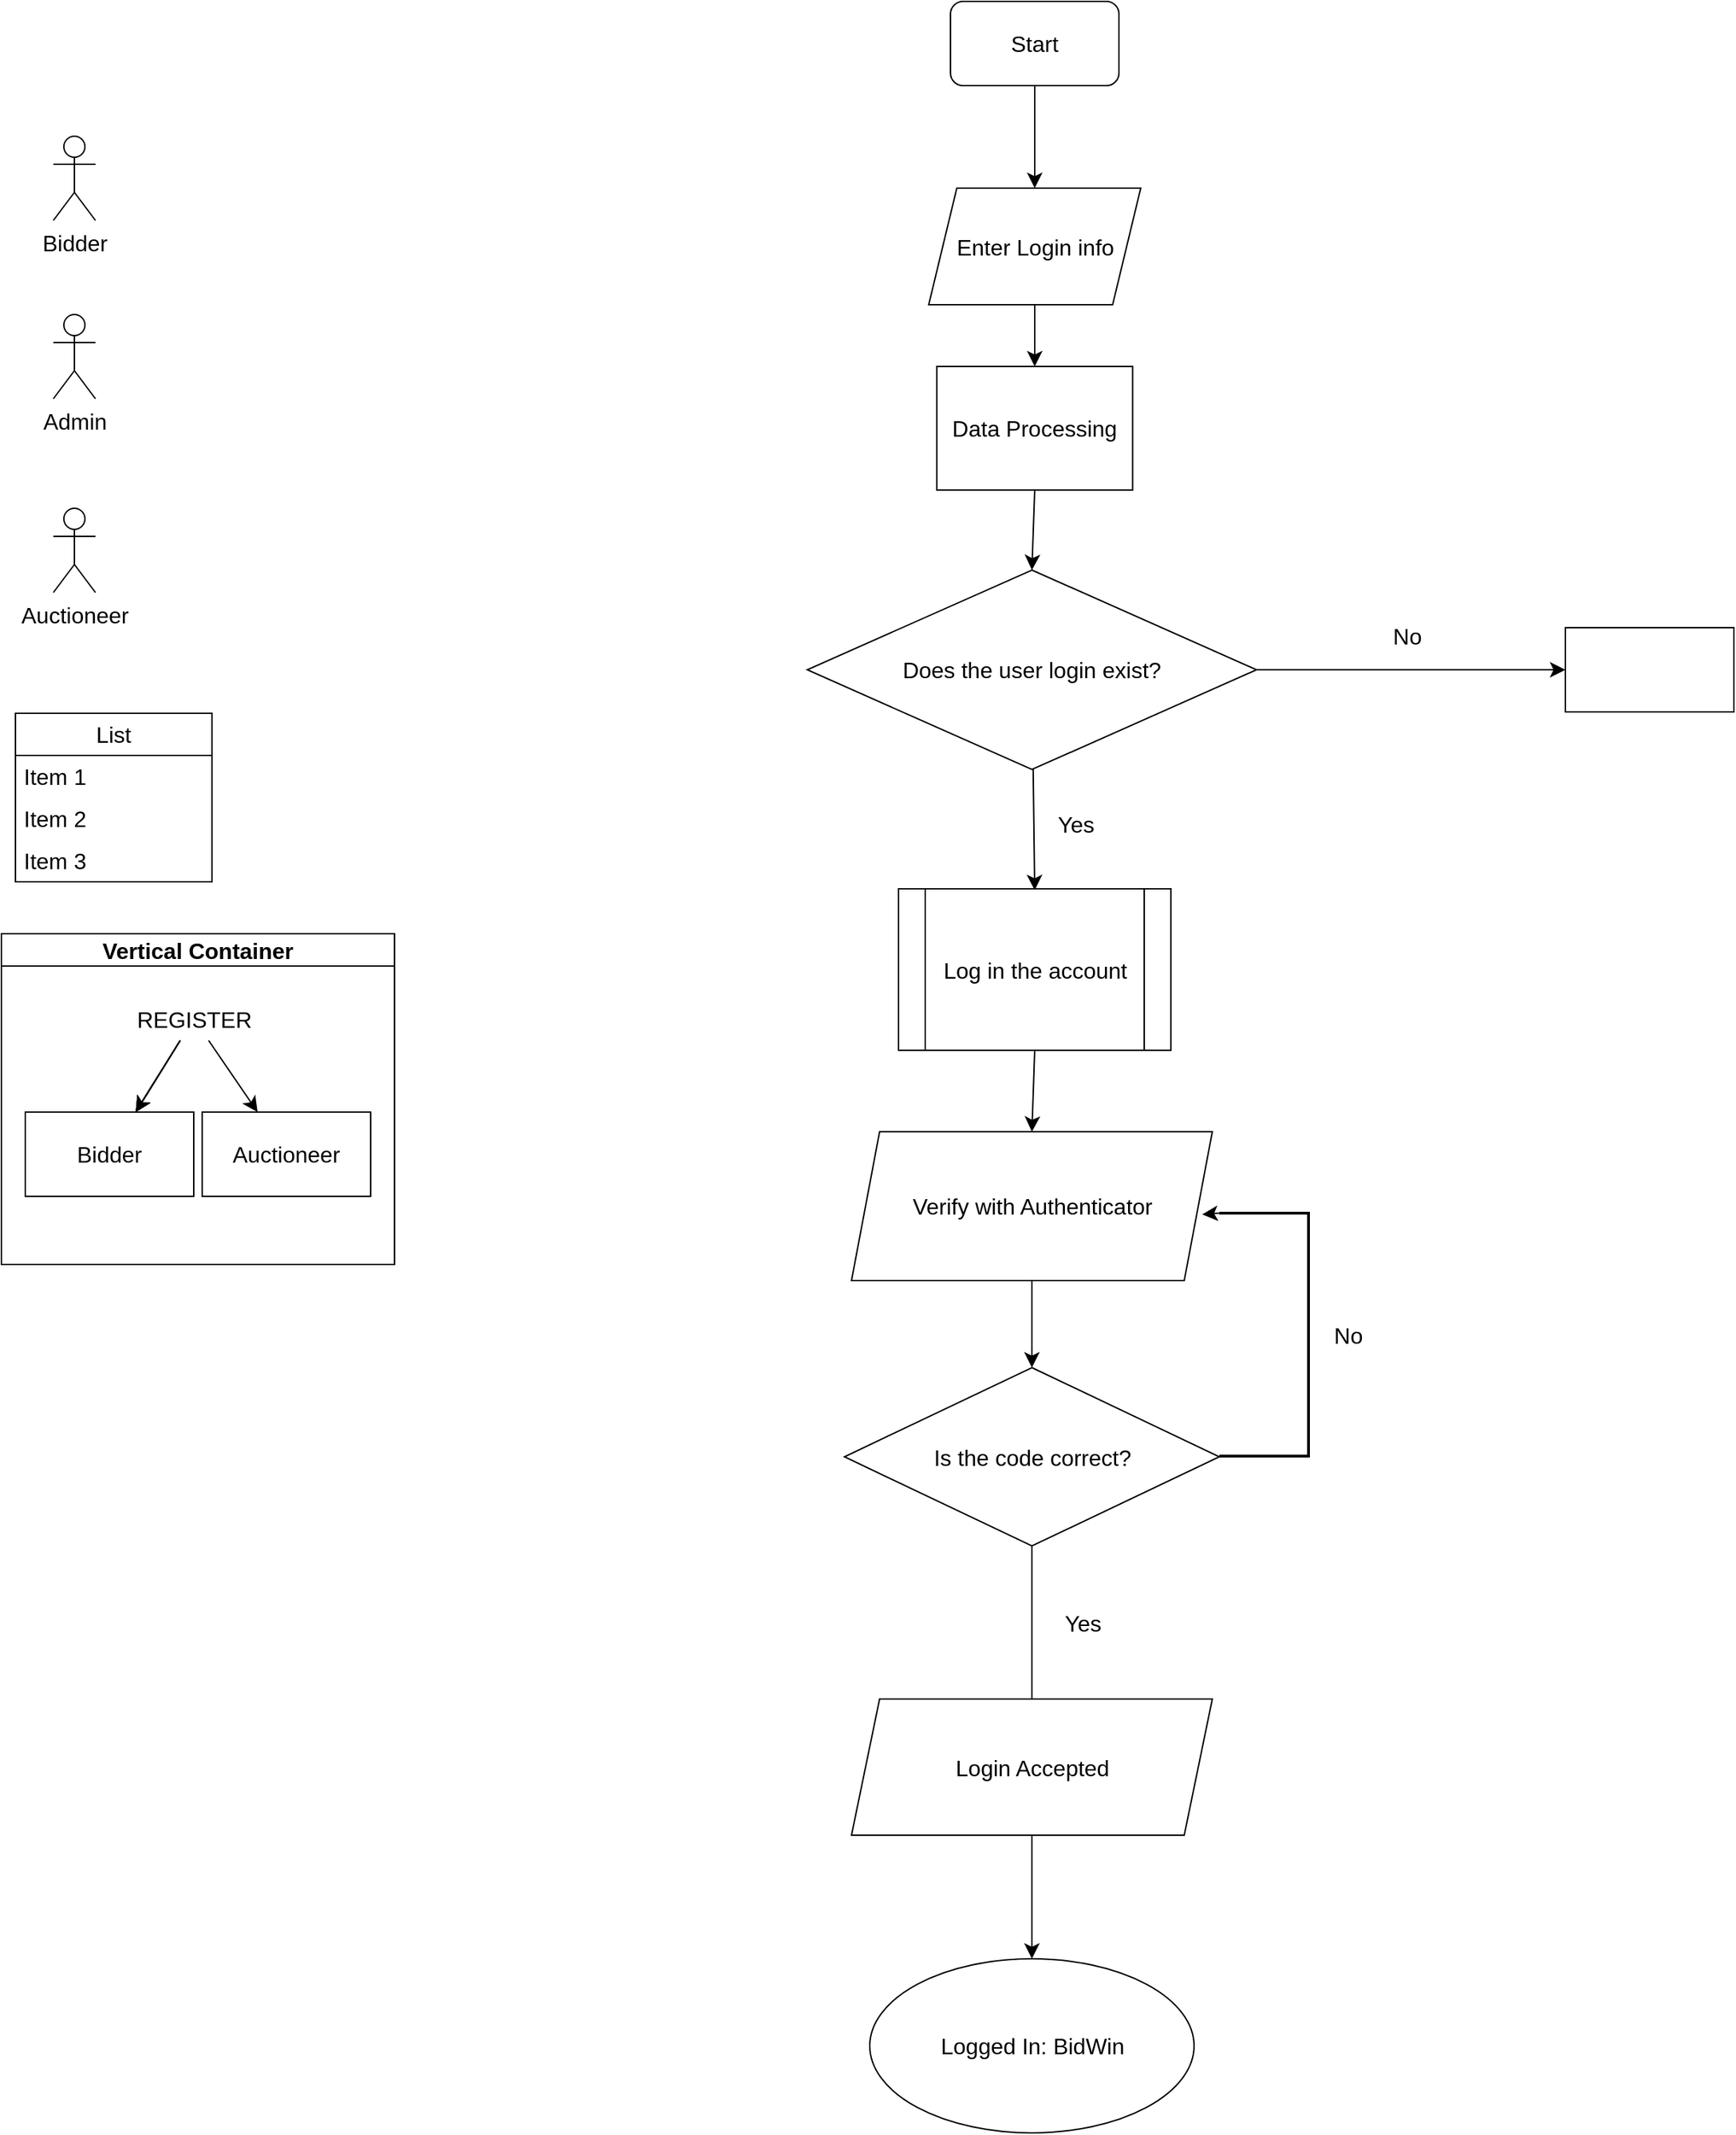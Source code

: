 <mxfile version="21.3.2" type="github">
  <diagram name="Page-1" id="zpdPBajTg8lWaTaqJfvn">
    <mxGraphModel dx="2127" dy="1438" grid="0" gridSize="10" guides="1" tooltips="1" connect="1" arrows="1" fold="1" page="0" pageScale="1" pageWidth="827" pageHeight="1169" math="0" shadow="0">
      <root>
        <mxCell id="0" />
        <mxCell id="1" parent="0" />
        <mxCell id="NegzNzx1tmiyndpB6ov7-1" value="Bidder&lt;br&gt;" style="shape=umlActor;verticalLabelPosition=bottom;verticalAlign=top;html=1;outlineConnect=0;fontSize=16;" parent="1" vertex="1">
          <mxGeometry x="-196" y="-121" width="30" height="60" as="geometry" />
        </mxCell>
        <mxCell id="NegzNzx1tmiyndpB6ov7-2" value="Auctioneer" style="shape=umlActor;verticalLabelPosition=bottom;verticalAlign=top;html=1;outlineConnect=0;fontSize=16;" parent="1" vertex="1">
          <mxGeometry x="-196" y="144" width="30" height="60" as="geometry" />
        </mxCell>
        <mxCell id="NegzNzx1tmiyndpB6ov7-4" value="Admin&lt;br&gt;" style="shape=umlActor;verticalLabelPosition=bottom;verticalAlign=top;html=1;outlineConnect=0;fontSize=16;" parent="1" vertex="1">
          <mxGeometry x="-196" y="6" width="30" height="60" as="geometry" />
        </mxCell>
        <mxCell id="NegzNzx1tmiyndpB6ov7-17" value="List" style="swimlane;fontStyle=0;childLayout=stackLayout;horizontal=1;startSize=30;horizontalStack=0;resizeParent=1;resizeParentMax=0;resizeLast=0;collapsible=1;marginBottom=0;whiteSpace=wrap;html=1;fontSize=16;" parent="1" vertex="1">
          <mxGeometry x="-223" y="290" width="140" height="120" as="geometry" />
        </mxCell>
        <mxCell id="NegzNzx1tmiyndpB6ov7-18" value="Item 1" style="text;strokeColor=none;fillColor=none;align=left;verticalAlign=middle;spacingLeft=4;spacingRight=4;overflow=hidden;points=[[0,0.5],[1,0.5]];portConstraint=eastwest;rotatable=0;whiteSpace=wrap;html=1;fontSize=16;" parent="NegzNzx1tmiyndpB6ov7-17" vertex="1">
          <mxGeometry y="30" width="140" height="30" as="geometry" />
        </mxCell>
        <mxCell id="NegzNzx1tmiyndpB6ov7-19" value="Item 2" style="text;strokeColor=none;fillColor=none;align=left;verticalAlign=middle;spacingLeft=4;spacingRight=4;overflow=hidden;points=[[0,0.5],[1,0.5]];portConstraint=eastwest;rotatable=0;whiteSpace=wrap;html=1;fontSize=16;" parent="NegzNzx1tmiyndpB6ov7-17" vertex="1">
          <mxGeometry y="60" width="140" height="30" as="geometry" />
        </mxCell>
        <mxCell id="NegzNzx1tmiyndpB6ov7-20" value="Item 3" style="text;strokeColor=none;fillColor=none;align=left;verticalAlign=middle;spacingLeft=4;spacingRight=4;overflow=hidden;points=[[0,0.5],[1,0.5]];portConstraint=eastwest;rotatable=0;whiteSpace=wrap;html=1;fontSize=16;" parent="NegzNzx1tmiyndpB6ov7-17" vertex="1">
          <mxGeometry y="90" width="140" height="30" as="geometry" />
        </mxCell>
        <mxCell id="NegzNzx1tmiyndpB6ov7-27" value="Vertical Container" style="swimlane;whiteSpace=wrap;html=1;fontSize=16;" parent="1" vertex="1">
          <mxGeometry x="-233" y="447" width="280" height="235.5" as="geometry" />
        </mxCell>
        <mxCell id="NegzNzx1tmiyndpB6ov7-30" value="" style="edgeStyle=none;curved=1;rounded=0;orthogonalLoop=1;jettySize=auto;html=1;fontSize=12;startSize=8;endSize=8;" parent="NegzNzx1tmiyndpB6ov7-27" source="NegzNzx1tmiyndpB6ov7-28" target="NegzNzx1tmiyndpB6ov7-29" edge="1">
          <mxGeometry relative="1" as="geometry" />
        </mxCell>
        <mxCell id="NegzNzx1tmiyndpB6ov7-31" value="" style="edgeStyle=none;curved=1;rounded=0;orthogonalLoop=1;jettySize=auto;html=1;fontSize=12;startSize=8;endSize=8;" parent="NegzNzx1tmiyndpB6ov7-27" source="NegzNzx1tmiyndpB6ov7-28" target="NegzNzx1tmiyndpB6ov7-29" edge="1">
          <mxGeometry relative="1" as="geometry" />
        </mxCell>
        <mxCell id="NegzNzx1tmiyndpB6ov7-32" value="" style="edgeStyle=none;curved=1;rounded=0;orthogonalLoop=1;jettySize=auto;html=1;fontSize=12;startSize=8;endSize=8;" parent="NegzNzx1tmiyndpB6ov7-27" source="NegzNzx1tmiyndpB6ov7-28" target="NegzNzx1tmiyndpB6ov7-29" edge="1">
          <mxGeometry relative="1" as="geometry" />
        </mxCell>
        <mxCell id="NegzNzx1tmiyndpB6ov7-28" value="REGISTER" style="text;html=1;align=center;verticalAlign=middle;resizable=0;points=[];autosize=1;strokeColor=none;fillColor=none;fontSize=16;" parent="NegzNzx1tmiyndpB6ov7-27" vertex="1">
          <mxGeometry x="87" y="45" width="100" height="31" as="geometry" />
        </mxCell>
        <mxCell id="NegzNzx1tmiyndpB6ov7-29" value="Bidder" style="whiteSpace=wrap;html=1;fontSize=16;" parent="NegzNzx1tmiyndpB6ov7-27" vertex="1">
          <mxGeometry x="17" y="127" width="120" height="60" as="geometry" />
        </mxCell>
        <mxCell id="NegzNzx1tmiyndpB6ov7-33" value="Auctioneer" style="whiteSpace=wrap;html=1;fontSize=16;" parent="NegzNzx1tmiyndpB6ov7-27" vertex="1">
          <mxGeometry x="143" y="127" width="120" height="60" as="geometry" />
        </mxCell>
        <mxCell id="NegzNzx1tmiyndpB6ov7-34" value="" style="edgeStyle=none;curved=1;rounded=0;orthogonalLoop=1;jettySize=auto;html=1;fontSize=12;startSize=8;endSize=8;" parent="NegzNzx1tmiyndpB6ov7-27" source="NegzNzx1tmiyndpB6ov7-28" target="NegzNzx1tmiyndpB6ov7-33" edge="1">
          <mxGeometry relative="1" as="geometry" />
        </mxCell>
        <mxCell id="NegzNzx1tmiyndpB6ov7-68" style="edgeStyle=none;curved=1;rounded=0;orthogonalLoop=1;jettySize=auto;html=1;exitX=0.5;exitY=1;exitDx=0;exitDy=0;entryX=0.5;entryY=0;entryDx=0;entryDy=0;fontSize=12;startSize=8;endSize=8;" parent="1" source="NegzNzx1tmiyndpB6ov7-35" target="NegzNzx1tmiyndpB6ov7-36" edge="1">
          <mxGeometry relative="1" as="geometry" />
        </mxCell>
        <mxCell id="NegzNzx1tmiyndpB6ov7-35" value="Start" style="rounded=1;whiteSpace=wrap;html=1;fontSize=16;" parent="1" vertex="1">
          <mxGeometry x="443" y="-217" width="120" height="60" as="geometry" />
        </mxCell>
        <mxCell id="NegzNzx1tmiyndpB6ov7-67" style="edgeStyle=none;curved=1;rounded=0;orthogonalLoop=1;jettySize=auto;html=1;exitX=0.5;exitY=1;exitDx=0;exitDy=0;entryX=0.5;entryY=0;entryDx=0;entryDy=0;fontSize=12;startSize=8;endSize=8;" parent="1" source="NegzNzx1tmiyndpB6ov7-36" target="NegzNzx1tmiyndpB6ov7-37" edge="1">
          <mxGeometry relative="1" as="geometry" />
        </mxCell>
        <mxCell id="NegzNzx1tmiyndpB6ov7-36" value="Enter Login info" style="shape=parallelogram;perimeter=parallelogramPerimeter;whiteSpace=wrap;html=1;fixedSize=1;fontSize=16;" parent="1" vertex="1">
          <mxGeometry x="427.5" y="-84" width="151" height="83" as="geometry" />
        </mxCell>
        <mxCell id="NegzNzx1tmiyndpB6ov7-66" style="edgeStyle=none;curved=1;rounded=0;orthogonalLoop=1;jettySize=auto;html=1;exitX=0.5;exitY=1;exitDx=0;exitDy=0;entryX=0.5;entryY=0;entryDx=0;entryDy=0;fontSize=12;startSize=8;endSize=8;" parent="1" source="NegzNzx1tmiyndpB6ov7-37" target="NegzNzx1tmiyndpB6ov7-38" edge="1">
          <mxGeometry relative="1" as="geometry" />
        </mxCell>
        <mxCell id="NegzNzx1tmiyndpB6ov7-37" value="Data Processing" style="rounded=0;whiteSpace=wrap;html=1;fontSize=16;" parent="1" vertex="1">
          <mxGeometry x="433.25" y="43" width="139.5" height="88" as="geometry" />
        </mxCell>
        <mxCell id="NegzNzx1tmiyndpB6ov7-43" style="edgeStyle=none;curved=1;rounded=0;orthogonalLoop=1;jettySize=auto;html=1;entryX=0.5;entryY=0;entryDx=0;entryDy=0;fontSize=12;startSize=8;endSize=8;" parent="1" source="NegzNzx1tmiyndpB6ov7-38" edge="1">
          <mxGeometry relative="1" as="geometry">
            <mxPoint x="503" y="416" as="targetPoint" />
          </mxGeometry>
        </mxCell>
        <mxCell id="NegzNzx1tmiyndpB6ov7-49" value="" style="edgeStyle=none;curved=1;rounded=0;orthogonalLoop=1;jettySize=auto;html=1;fontSize=12;startSize=8;endSize=8;" parent="1" source="NegzNzx1tmiyndpB6ov7-38" target="NegzNzx1tmiyndpB6ov7-48" edge="1">
          <mxGeometry relative="1" as="geometry" />
        </mxCell>
        <mxCell id="NegzNzx1tmiyndpB6ov7-38" value="Does the user login exist?" style="rhombus;whiteSpace=wrap;html=1;fontSize=16;" parent="1" vertex="1">
          <mxGeometry x="341" y="188" width="320" height="142" as="geometry" />
        </mxCell>
        <mxCell id="NegzNzx1tmiyndpB6ov7-44" value="Yes" style="text;html=1;align=center;verticalAlign=middle;resizable=0;points=[];autosize=1;strokeColor=none;fillColor=none;fontSize=16;" parent="1" vertex="1">
          <mxGeometry x="510" y="353" width="44" height="31" as="geometry" />
        </mxCell>
        <mxCell id="NegzNzx1tmiyndpB6ov7-64" style="edgeStyle=none;curved=1;rounded=0;orthogonalLoop=1;jettySize=auto;html=1;exitX=0.5;exitY=1;exitDx=0;exitDy=0;entryX=0.5;entryY=0;entryDx=0;entryDy=0;fontSize=12;startSize=8;endSize=8;" parent="1" source="NegzNzx1tmiyndpB6ov7-47" target="NegzNzx1tmiyndpB6ov7-51" edge="1">
          <mxGeometry relative="1" as="geometry" />
        </mxCell>
        <mxCell id="NegzNzx1tmiyndpB6ov7-47" value="Log in the account" style="shape=process;whiteSpace=wrap;html=1;backgroundOutline=1;fontSize=16;" parent="1" vertex="1">
          <mxGeometry x="406" y="415" width="194" height="115" as="geometry" />
        </mxCell>
        <mxCell id="NegzNzx1tmiyndpB6ov7-48" value="" style="whiteSpace=wrap;html=1;fontSize=16;" parent="1" vertex="1">
          <mxGeometry x="881" y="229" width="120" height="60" as="geometry" />
        </mxCell>
        <mxCell id="NegzNzx1tmiyndpB6ov7-50" value="No" style="text;html=1;align=center;verticalAlign=middle;resizable=0;points=[];autosize=1;strokeColor=none;fillColor=none;fontSize=16;" parent="1" vertex="1">
          <mxGeometry x="749" y="219" width="38" height="31" as="geometry" />
        </mxCell>
        <mxCell id="NegzNzx1tmiyndpB6ov7-65" style="edgeStyle=none;curved=1;rounded=0;orthogonalLoop=1;jettySize=auto;html=1;exitX=0.5;exitY=1;exitDx=0;exitDy=0;entryX=0.5;entryY=0;entryDx=0;entryDy=0;fontSize=12;startSize=8;endSize=8;" parent="1" source="NegzNzx1tmiyndpB6ov7-51" target="NegzNzx1tmiyndpB6ov7-52" edge="1">
          <mxGeometry relative="1" as="geometry" />
        </mxCell>
        <mxCell id="NegzNzx1tmiyndpB6ov7-51" value="Verify with Authenticator" style="shape=parallelogram;perimeter=parallelogramPerimeter;whiteSpace=wrap;html=1;fixedSize=1;fontSize=16;" parent="1" vertex="1">
          <mxGeometry x="372.5" y="588" width="257" height="106" as="geometry" />
        </mxCell>
        <mxCell id="NegzNzx1tmiyndpB6ov7-54" value="" style="edgeStyle=none;curved=1;rounded=0;orthogonalLoop=1;jettySize=auto;html=1;fontSize=12;startSize=8;endSize=8;" parent="1" source="NegzNzx1tmiyndpB6ov7-52" edge="1">
          <mxGeometry relative="1" as="geometry">
            <mxPoint x="501" y="1036.5" as="targetPoint" />
          </mxGeometry>
        </mxCell>
        <mxCell id="NegzNzx1tmiyndpB6ov7-52" value="Is the code correct?" style="rhombus;whiteSpace=wrap;html=1;fontSize=16;" parent="1" vertex="1">
          <mxGeometry x="367.5" y="756" width="267" height="127" as="geometry" />
        </mxCell>
        <mxCell id="NegzNzx1tmiyndpB6ov7-55" value="Yes" style="text;html=1;align=center;verticalAlign=middle;resizable=0;points=[];autosize=1;strokeColor=none;fillColor=none;fontSize=16;" parent="1" vertex="1">
          <mxGeometry x="515" y="922" width="44" height="31" as="geometry" />
        </mxCell>
        <mxCell id="NegzNzx1tmiyndpB6ov7-62" style="edgeStyle=none;curved=1;rounded=0;orthogonalLoop=1;jettySize=auto;html=1;exitX=1;exitY=1;exitDx=0;exitDy=0;exitPerimeter=0;entryX=0.972;entryY=0.555;entryDx=0;entryDy=0;entryPerimeter=0;fontSize=12;startSize=8;endSize=8;" parent="1" source="NegzNzx1tmiyndpB6ov7-57" target="NegzNzx1tmiyndpB6ov7-51" edge="1">
          <mxGeometry relative="1" as="geometry" />
        </mxCell>
        <mxCell id="NegzNzx1tmiyndpB6ov7-57" value="" style="strokeWidth=2;html=1;shape=mxgraph.flowchart.annotation_1;align=left;pointerEvents=1;fontSize=16;direction=west;" parent="1" vertex="1">
          <mxGeometry x="634.5" y="646" width="63.5" height="173" as="geometry" />
        </mxCell>
        <mxCell id="NegzNzx1tmiyndpB6ov7-63" value="No" style="text;html=1;align=center;verticalAlign=middle;resizable=0;points=[];autosize=1;strokeColor=none;fillColor=none;fontSize=16;" parent="1" vertex="1">
          <mxGeometry x="707" y="717" width="38" height="31" as="geometry" />
        </mxCell>
        <mxCell id="j2cFxsoZ4VfLnGYJWccd-3" style="edgeStyle=none;curved=1;rounded=0;orthogonalLoop=1;jettySize=auto;html=1;exitX=0.5;exitY=1;exitDx=0;exitDy=0;entryX=0.5;entryY=0;entryDx=0;entryDy=0;fontSize=12;startSize=8;endSize=8;" edge="1" parent="1" source="j2cFxsoZ4VfLnGYJWccd-1" target="j2cFxsoZ4VfLnGYJWccd-2">
          <mxGeometry relative="1" as="geometry" />
        </mxCell>
        <mxCell id="j2cFxsoZ4VfLnGYJWccd-1" value="Login Accepted" style="shape=parallelogram;perimeter=parallelogramPerimeter;whiteSpace=wrap;html=1;fixedSize=1;fontSize=16;" vertex="1" parent="1">
          <mxGeometry x="372.5" y="992" width="257" height="97" as="geometry" />
        </mxCell>
        <mxCell id="j2cFxsoZ4VfLnGYJWccd-2" value="Logged In: BidWin" style="ellipse;whiteSpace=wrap;html=1;fontSize=16;" vertex="1" parent="1">
          <mxGeometry x="385.5" y="1177" width="231" height="124" as="geometry" />
        </mxCell>
      </root>
    </mxGraphModel>
  </diagram>
</mxfile>
